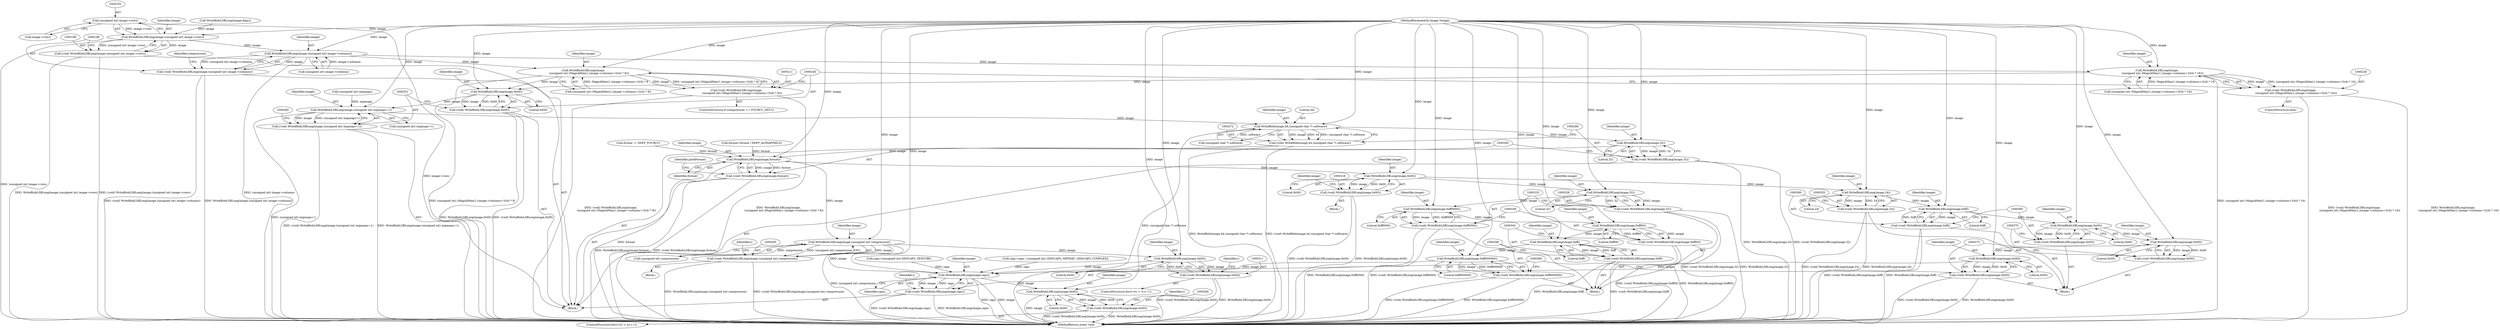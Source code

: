 digraph "0_ImageMagick_d7325bac173492b358417a0ad49fabad44447d52_9@pointer" {
"1000192" [label="(Call,(unsigned int) image->rows)"];
"1000190" [label="(Call,WriteBlobLSBLong(image,(unsigned int) image->rows))"];
"1000188" [label="(Call,(void) WriteBlobLSBLong(image,(unsigned int) image->rows))"];
"1000199" [label="(Call,WriteBlobLSBLong(image,(unsigned int) image->columns))"];
"1000197" [label="(Call,(void) WriteBlobLSBLong(image,(unsigned int) image->columns))"];
"1000212" [label="(Call,WriteBlobLSBLong(image,\n             (unsigned int) (MagickMax(1,(image->columns+3)/4) * 8)))"];
"1000210" [label="(Call,(void) WriteBlobLSBLong(image,\n             (unsigned int) (MagickMax(1,(image->columns+3)/4) * 8)))"];
"1000247" [label="(Call,WriteBlobLSBLong(image,0x00))"];
"1000245" [label="(Call,(void) WriteBlobLSBLong(image,0x00))"];
"1000252" [label="(Call,WriteBlobLSBLong(image,(unsigned int) mipmaps+1))"];
"1000250" [label="(Call,(void) WriteBlobLSBLong(image,(unsigned int) mipmaps+1))"];
"1000273" [label="(Call,WriteBlob(image,44,(unsigned char *) software))"];
"1000271" [label="(Call,(void) WriteBlob(image,44,(unsigned char *) software))"];
"1000281" [label="(Call,WriteBlobLSBLong(image,32))"];
"1000279" [label="(Call,(void) WriteBlobLSBLong(image,32))"];
"1000286" [label="(Call,WriteBlobLSBLong(image,format))"];
"1000284" [label="(Call,(void) WriteBlobLSBLong(image,format))"];
"1000296" [label="(Call,WriteBlobLSBLong(image,(unsigned int) compression))"];
"1000294" [label="(Call,(void) WriteBlobLSBLong(image,(unsigned int) compression))"];
"1000312" [label="(Call,WriteBlobLSBLong(image,0x00))"];
"1000310" [label="(Call,(void) WriteBlobLSBLong(image,0x00))"];
"1000381" [label="(Call,WriteBlobLSBLong(image,caps))"];
"1000379" [label="(Call,(void) WriteBlobLSBLong(image,caps))"];
"1000395" [label="(Call,WriteBlobLSBLong(image,0x00))"];
"1000393" [label="(Call,(void) WriteBlobLSBLong(image,0x00))"];
"1000319" [label="(Call,WriteBlobLSBLong(image,0x00))"];
"1000317" [label="(Call,(void) WriteBlobLSBLong(image,0x00))"];
"1000329" [label="(Call,WriteBlobLSBLong(image,32))"];
"1000327" [label="(Call,(void) WriteBlobLSBLong(image,32))"];
"1000334" [label="(Call,WriteBlobLSBLong(image,0xff0000))"];
"1000332" [label="(Call,(void) WriteBlobLSBLong(image,0xff0000))"];
"1000339" [label="(Call,WriteBlobLSBLong(image,0xff00))"];
"1000337" [label="(Call,(void) WriteBlobLSBLong(image,0xff00))"];
"1000344" [label="(Call,WriteBlobLSBLong(image,0xff))"];
"1000342" [label="(Call,(void) WriteBlobLSBLong(image,0xff))"];
"1000349" [label="(Call,WriteBlobLSBLong(image,0xff000000))"];
"1000347" [label="(Call,(void) WriteBlobLSBLong(image,0xff000000))"];
"1000356" [label="(Call,WriteBlobLSBLong(image,24))"];
"1000354" [label="(Call,(void) WriteBlobLSBLong(image,24))"];
"1000361" [label="(Call,WriteBlobLSBLong(image,0xff))"];
"1000359" [label="(Call,(void) WriteBlobLSBLong(image,0xff))"];
"1000366" [label="(Call,WriteBlobLSBLong(image,0x00))"];
"1000364" [label="(Call,(void) WriteBlobLSBLong(image,0x00))"];
"1000371" [label="(Call,WriteBlobLSBLong(image,0x00))"];
"1000369" [label="(Call,(void) WriteBlobLSBLong(image,0x00))"];
"1000376" [label="(Call,WriteBlobLSBLong(image,0x00))"];
"1000374" [label="(Call,(void) WriteBlobLSBLong(image,0x00))"];
"1000230" [label="(Call,WriteBlobLSBLong(image,\n             (unsigned int) (MagickMax(1,(image->columns+3)/4) * 16)))"];
"1000228" [label="(Call,(void) WriteBlobLSBLong(image,\n             (unsigned int) (MagickMax(1,(image->columns+3)/4) * 16)))"];
"1000393" [label="(Call,(void) WriteBlobLSBLong(image,0x00))"];
"1000335" [label="(Identifier,image)"];
"1000191" [label="(Identifier,image)"];
"1000296" [label="(Call,WriteBlobLSBLong(image,(unsigned int) compression))"];
"1000398" [label="(MethodReturn,static void)"];
"1000284" [label="(Call,(void) WriteBlobLSBLong(image,format))"];
"1000397" [label="(Literal,0x00)"];
"1000297" [label="(Identifier,image)"];
"1000194" [label="(Call,image->rows)"];
"1000255" [label="(Call,(unsigned int) mipmaps)"];
"1000316" [label="(Block,)"];
"1000337" [label="(Call,(void) WriteBlobLSBLong(image,0xff00))"];
"1000384" [label="(ControlStructure,for(i=0;i < 4;i++))"];
"1000228" [label="(Call,(void) WriteBlobLSBLong(image,\n             (unsigned int) (MagickMax(1,(image->columns+3)/4) * 16)))"];
"1000362" [label="(Identifier,image)"];
"1000347" [label="(Call,(void) WriteBlobLSBLong(image,0xff000000))"];
"1000248" [label="(Identifier,image)"];
"1000373" [label="(Literal,0x00)"];
"1000190" [label="(Call,WriteBlobLSBLong(image,(unsigned int) image->rows))"];
"1000350" [label="(Identifier,image)"];
"1000319" [label="(Call,WriteBlobLSBLong(image,0x00))"];
"1000126" [label="(Call,caps=(unsigned int) DDSCAPS_TEXTURE)"];
"1000340" [label="(Identifier,image)"];
"1000378" [label="(Literal,0x00)"];
"1000206" [label="(ControlStructure,if (compression == FOURCC_DXT1))"];
"1000313" [label="(Identifier,image)"];
"1000369" [label="(Call,(void) WriteBlobLSBLong(image,0x00))"];
"1000213" [label="(Identifier,image)"];
"1000358" [label="(Literal,24)"];
"1000227" [label="(ControlStructure,else)"];
"1000381" [label="(Call,WriteBlobLSBLong(image,caps))"];
"1000165" [label="(Call,format=format | DDPF_ALPHAPIXELS)"];
"1000159" [label="(Call,format != DDPF_FOURCC)"];
"1000356" [label="(Call,WriteBlobLSBLong(image,24))"];
"1000291" [label="(Identifier,pixelFormat)"];
"1000354" [label="(Call,(void) WriteBlobLSBLong(image,24))"];
"1000367" [label="(Identifier,image)"];
"1000376" [label="(Call,WriteBlobLSBLong(image,0x00))"];
"1000336" [label="(Literal,0xff0000)"];
"1000314" [label="(Literal,0x00)"];
"1000293" [label="(Block,)"];
"1000334" [label="(Call,WriteBlobLSBLong(image,0xff0000))"];
"1000346" [label="(Literal,0xff)"];
"1000382" [label="(Identifier,image)"];
"1000395" [label="(Call,WriteBlobLSBLong(image,0x00))"];
"1000188" [label="(Call,(void) WriteBlobLSBLong(image,(unsigned int) image->rows))"];
"1000345" [label="(Identifier,image)"];
"1000199" [label="(Call,WriteBlobLSBLong(image,(unsigned int) image->columns))"];
"1000192" [label="(Call,(unsigned int) image->rows)"];
"1000396" [label="(Identifier,image)"];
"1000185" [label="(Call,WriteBlobLSBLong(image,flags))"];
"1000320" [label="(Identifier,image)"];
"1000283" [label="(Literal,32)"];
"1000332" [label="(Call,(void) WriteBlobLSBLong(image,0xff0000))"];
"1000208" [label="(Identifier,compression)"];
"1000329" [label="(Call,WriteBlobLSBLong(image,32))"];
"1000331" [label="(Literal,32)"];
"1000230" [label="(Call,WriteBlobLSBLong(image,\n             (unsigned int) (MagickMax(1,(image->columns+3)/4) * 16)))"];
"1000247" [label="(Call,WriteBlobLSBLong(image,0x00))"];
"1000249" [label="(Literal,0x00)"];
"1000392" [label="(Identifier,i)"];
"1000327" [label="(Call,(void) WriteBlobLSBLong(image,32))"];
"1000364" [label="(Call,(void) WriteBlobLSBLong(image,0x00))"];
"1000212" [label="(Call,WriteBlobLSBLong(image,\n             (unsigned int) (MagickMax(1,(image->columns+3)/4) * 8)))"];
"1000253" [label="(Identifier,image)"];
"1000342" [label="(Call,(void) WriteBlobLSBLong(image,0xff))"];
"1000361" [label="(Call,WriteBlobLSBLong(image,0xff))"];
"1000303" [label="(Identifier,i)"];
"1000339" [label="(Call,WriteBlobLSBLong(image,0xff00))"];
"1000351" [label="(Literal,0xff000000)"];
"1000279" [label="(Call,(void) WriteBlobLSBLong(image,32))"];
"1000250" [label="(Call,(void) WriteBlobLSBLong(image,(unsigned int) mipmaps+1))"];
"1000310" [label="(Call,(void) WriteBlobLSBLong(image,0x00))"];
"1000214" [label="(Call,(unsigned int) (MagickMax(1,(image->columns+3)/4) * 8))"];
"1000312" [label="(Call,WriteBlobLSBLong(image,0x00))"];
"1000383" [label="(Identifier,caps)"];
"1000330" [label="(Identifier,image)"];
"1000281" [label="(Call,WriteBlobLSBLong(image,32))"];
"1000148" [label="(Call,caps=caps | (unsigned int) (DDSCAPS_MIPMAP | DDSCAPS_COMPLEX))"];
"1000309" [label="(Identifier,i)"];
"1000231" [label="(Identifier,image)"];
"1000288" [label="(Identifier,format)"];
"1000374" [label="(Call,(void) WriteBlobLSBLong(image,0x00))"];
"1000368" [label="(Literal,0x00)"];
"1000301" [label="(ControlStructure,for(i=0;i < 5;i++))"];
"1000341" [label="(Literal,0xff00)"];
"1000321" [label="(Literal,0x00)"];
"1000282" [label="(Identifier,image)"];
"1000294" [label="(Call,(void) WriteBlobLSBLong(image,(unsigned int) compression))"];
"1000349" [label="(Call,WriteBlobLSBLong(image,0xff000000))"];
"1000274" [label="(Identifier,image)"];
"1000107" [label="(Block,)"];
"1000232" [label="(Call,(unsigned int) (MagickMax(1,(image->columns+3)/4) * 16))"];
"1000197" [label="(Call,(void) WriteBlobLSBLong(image,(unsigned int) image->columns))"];
"1000359" [label="(Call,(void) WriteBlobLSBLong(image,0xff))"];
"1000210" [label="(Call,(void) WriteBlobLSBLong(image,\n             (unsigned int) (MagickMax(1,(image->columns+3)/4) * 8)))"];
"1000275" [label="(Literal,44)"];
"1000273" [label="(Call,WriteBlob(image,44,(unsigned char *) software))"];
"1000254" [label="(Call,(unsigned int) mipmaps+1)"];
"1000286" [label="(Call,WriteBlobLSBLong(image,format))"];
"1000357" [label="(Identifier,image)"];
"1000366" [label="(Call,WriteBlobLSBLong(image,0x00))"];
"1000201" [label="(Call,(unsigned int) image->columns)"];
"1000245" [label="(Call,(void) WriteBlobLSBLong(image,0x00))"];
"1000372" [label="(Identifier,image)"];
"1000271" [label="(Call,(void) WriteBlob(image,44,(unsigned char *) software))"];
"1000353" [label="(Block,)"];
"1000287" [label="(Identifier,image)"];
"1000298" [label="(Call,(unsigned int) compression)"];
"1000200" [label="(Identifier,image)"];
"1000317" [label="(Call,(void) WriteBlobLSBLong(image,0x00))"];
"1000371" [label="(Call,WriteBlobLSBLong(image,0x00))"];
"1000363" [label="(Literal,0xff)"];
"1000103" [label="(MethodParameterIn,Image *image)"];
"1000344" [label="(Call,WriteBlobLSBLong(image,0xff))"];
"1000377" [label="(Identifier,image)"];
"1000252" [label="(Call,WriteBlobLSBLong(image,(unsigned int) mipmaps+1))"];
"1000386" [label="(Identifier,i)"];
"1000324" [label="(Identifier,image)"];
"1000276" [label="(Call,(unsigned char *) software)"];
"1000379" [label="(Call,(void) WriteBlobLSBLong(image,caps))"];
"1000326" [label="(Block,)"];
"1000192" -> "1000190"  [label="AST: "];
"1000192" -> "1000194"  [label="CFG: "];
"1000193" -> "1000192"  [label="AST: "];
"1000194" -> "1000192"  [label="AST: "];
"1000190" -> "1000192"  [label="CFG: "];
"1000192" -> "1000398"  [label="DDG: image->rows"];
"1000192" -> "1000190"  [label="DDG: image->rows"];
"1000190" -> "1000188"  [label="AST: "];
"1000191" -> "1000190"  [label="AST: "];
"1000188" -> "1000190"  [label="CFG: "];
"1000190" -> "1000398"  [label="DDG: (unsigned int) image->rows"];
"1000190" -> "1000188"  [label="DDG: image"];
"1000190" -> "1000188"  [label="DDG: (unsigned int) image->rows"];
"1000185" -> "1000190"  [label="DDG: image"];
"1000103" -> "1000190"  [label="DDG: image"];
"1000190" -> "1000199"  [label="DDG: image"];
"1000188" -> "1000107"  [label="AST: "];
"1000189" -> "1000188"  [label="AST: "];
"1000198" -> "1000188"  [label="CFG: "];
"1000188" -> "1000398"  [label="DDG: (void) WriteBlobLSBLong(image,(unsigned int) image->rows)"];
"1000188" -> "1000398"  [label="DDG: WriteBlobLSBLong(image,(unsigned int) image->rows)"];
"1000199" -> "1000197"  [label="AST: "];
"1000199" -> "1000201"  [label="CFG: "];
"1000200" -> "1000199"  [label="AST: "];
"1000201" -> "1000199"  [label="AST: "];
"1000197" -> "1000199"  [label="CFG: "];
"1000199" -> "1000398"  [label="DDG: (unsigned int) image->columns"];
"1000199" -> "1000197"  [label="DDG: image"];
"1000199" -> "1000197"  [label="DDG: (unsigned int) image->columns"];
"1000103" -> "1000199"  [label="DDG: image"];
"1000201" -> "1000199"  [label="DDG: image->columns"];
"1000199" -> "1000212"  [label="DDG: image"];
"1000199" -> "1000230"  [label="DDG: image"];
"1000197" -> "1000107"  [label="AST: "];
"1000198" -> "1000197"  [label="AST: "];
"1000208" -> "1000197"  [label="CFG: "];
"1000197" -> "1000398"  [label="DDG: (void) WriteBlobLSBLong(image,(unsigned int) image->columns)"];
"1000197" -> "1000398"  [label="DDG: WriteBlobLSBLong(image,(unsigned int) image->columns)"];
"1000212" -> "1000210"  [label="AST: "];
"1000212" -> "1000214"  [label="CFG: "];
"1000213" -> "1000212"  [label="AST: "];
"1000214" -> "1000212"  [label="AST: "];
"1000210" -> "1000212"  [label="CFG: "];
"1000212" -> "1000398"  [label="DDG: (unsigned int) (MagickMax(1,(image->columns+3)/4) * 8)"];
"1000212" -> "1000210"  [label="DDG: image"];
"1000212" -> "1000210"  [label="DDG: (unsigned int) (MagickMax(1,(image->columns+3)/4) * 8)"];
"1000103" -> "1000212"  [label="DDG: image"];
"1000214" -> "1000212"  [label="DDG: MagickMax(1,(image->columns+3)/4) * 8"];
"1000212" -> "1000247"  [label="DDG: image"];
"1000210" -> "1000206"  [label="AST: "];
"1000211" -> "1000210"  [label="AST: "];
"1000246" -> "1000210"  [label="CFG: "];
"1000210" -> "1000398"  [label="DDG: (void) WriteBlobLSBLong(image,\n             (unsigned int) (MagickMax(1,(image->columns+3)/4) * 8))"];
"1000210" -> "1000398"  [label="DDG: WriteBlobLSBLong(image,\n             (unsigned int) (MagickMax(1,(image->columns+3)/4) * 8))"];
"1000247" -> "1000245"  [label="AST: "];
"1000247" -> "1000249"  [label="CFG: "];
"1000248" -> "1000247"  [label="AST: "];
"1000249" -> "1000247"  [label="AST: "];
"1000245" -> "1000247"  [label="CFG: "];
"1000247" -> "1000245"  [label="DDG: image"];
"1000247" -> "1000245"  [label="DDG: 0x00"];
"1000230" -> "1000247"  [label="DDG: image"];
"1000103" -> "1000247"  [label="DDG: image"];
"1000247" -> "1000252"  [label="DDG: image"];
"1000245" -> "1000107"  [label="AST: "];
"1000246" -> "1000245"  [label="AST: "];
"1000251" -> "1000245"  [label="CFG: "];
"1000245" -> "1000398"  [label="DDG: (void) WriteBlobLSBLong(image,0x00)"];
"1000245" -> "1000398"  [label="DDG: WriteBlobLSBLong(image,0x00)"];
"1000252" -> "1000250"  [label="AST: "];
"1000252" -> "1000254"  [label="CFG: "];
"1000253" -> "1000252"  [label="AST: "];
"1000254" -> "1000252"  [label="AST: "];
"1000250" -> "1000252"  [label="CFG: "];
"1000252" -> "1000398"  [label="DDG: (unsigned int) mipmaps+1"];
"1000252" -> "1000250"  [label="DDG: image"];
"1000252" -> "1000250"  [label="DDG: (unsigned int) mipmaps+1"];
"1000103" -> "1000252"  [label="DDG: image"];
"1000255" -> "1000252"  [label="DDG: mipmaps"];
"1000252" -> "1000273"  [label="DDG: image"];
"1000250" -> "1000107"  [label="AST: "];
"1000251" -> "1000250"  [label="AST: "];
"1000260" -> "1000250"  [label="CFG: "];
"1000250" -> "1000398"  [label="DDG: WriteBlobLSBLong(image,(unsigned int) mipmaps+1)"];
"1000250" -> "1000398"  [label="DDG: (void) WriteBlobLSBLong(image,(unsigned int) mipmaps+1)"];
"1000273" -> "1000271"  [label="AST: "];
"1000273" -> "1000276"  [label="CFG: "];
"1000274" -> "1000273"  [label="AST: "];
"1000275" -> "1000273"  [label="AST: "];
"1000276" -> "1000273"  [label="AST: "];
"1000271" -> "1000273"  [label="CFG: "];
"1000273" -> "1000398"  [label="DDG: (unsigned char *) software"];
"1000273" -> "1000271"  [label="DDG: image"];
"1000273" -> "1000271"  [label="DDG: 44"];
"1000273" -> "1000271"  [label="DDG: (unsigned char *) software"];
"1000103" -> "1000273"  [label="DDG: image"];
"1000276" -> "1000273"  [label="DDG: software"];
"1000273" -> "1000281"  [label="DDG: image"];
"1000271" -> "1000107"  [label="AST: "];
"1000272" -> "1000271"  [label="AST: "];
"1000280" -> "1000271"  [label="CFG: "];
"1000271" -> "1000398"  [label="DDG: WriteBlob(image,44,(unsigned char *) software)"];
"1000271" -> "1000398"  [label="DDG: (void) WriteBlob(image,44,(unsigned char *) software)"];
"1000281" -> "1000279"  [label="AST: "];
"1000281" -> "1000283"  [label="CFG: "];
"1000282" -> "1000281"  [label="AST: "];
"1000283" -> "1000281"  [label="AST: "];
"1000279" -> "1000281"  [label="CFG: "];
"1000281" -> "1000279"  [label="DDG: image"];
"1000281" -> "1000279"  [label="DDG: 32"];
"1000103" -> "1000281"  [label="DDG: image"];
"1000281" -> "1000286"  [label="DDG: image"];
"1000279" -> "1000107"  [label="AST: "];
"1000280" -> "1000279"  [label="AST: "];
"1000285" -> "1000279"  [label="CFG: "];
"1000279" -> "1000398"  [label="DDG: WriteBlobLSBLong(image,32)"];
"1000279" -> "1000398"  [label="DDG: (void) WriteBlobLSBLong(image,32)"];
"1000286" -> "1000284"  [label="AST: "];
"1000286" -> "1000288"  [label="CFG: "];
"1000287" -> "1000286"  [label="AST: "];
"1000288" -> "1000286"  [label="AST: "];
"1000284" -> "1000286"  [label="CFG: "];
"1000286" -> "1000398"  [label="DDG: format"];
"1000286" -> "1000284"  [label="DDG: image"];
"1000286" -> "1000284"  [label="DDG: format"];
"1000103" -> "1000286"  [label="DDG: image"];
"1000159" -> "1000286"  [label="DDG: format"];
"1000165" -> "1000286"  [label="DDG: format"];
"1000286" -> "1000296"  [label="DDG: image"];
"1000286" -> "1000319"  [label="DDG: image"];
"1000284" -> "1000107"  [label="AST: "];
"1000285" -> "1000284"  [label="AST: "];
"1000291" -> "1000284"  [label="CFG: "];
"1000284" -> "1000398"  [label="DDG: WriteBlobLSBLong(image,format)"];
"1000284" -> "1000398"  [label="DDG: (void) WriteBlobLSBLong(image,format)"];
"1000296" -> "1000294"  [label="AST: "];
"1000296" -> "1000298"  [label="CFG: "];
"1000297" -> "1000296"  [label="AST: "];
"1000298" -> "1000296"  [label="AST: "];
"1000294" -> "1000296"  [label="CFG: "];
"1000296" -> "1000398"  [label="DDG: (unsigned int) compression"];
"1000296" -> "1000294"  [label="DDG: image"];
"1000296" -> "1000294"  [label="DDG: (unsigned int) compression"];
"1000103" -> "1000296"  [label="DDG: image"];
"1000298" -> "1000296"  [label="DDG: compression"];
"1000296" -> "1000312"  [label="DDG: image"];
"1000296" -> "1000381"  [label="DDG: image"];
"1000294" -> "1000293"  [label="AST: "];
"1000295" -> "1000294"  [label="AST: "];
"1000303" -> "1000294"  [label="CFG: "];
"1000294" -> "1000398"  [label="DDG: (void) WriteBlobLSBLong(image,(unsigned int) compression)"];
"1000294" -> "1000398"  [label="DDG: WriteBlobLSBLong(image,(unsigned int) compression)"];
"1000312" -> "1000310"  [label="AST: "];
"1000312" -> "1000314"  [label="CFG: "];
"1000313" -> "1000312"  [label="AST: "];
"1000314" -> "1000312"  [label="AST: "];
"1000310" -> "1000312"  [label="CFG: "];
"1000312" -> "1000310"  [label="DDG: image"];
"1000312" -> "1000310"  [label="DDG: 0x00"];
"1000103" -> "1000312"  [label="DDG: image"];
"1000312" -> "1000381"  [label="DDG: image"];
"1000310" -> "1000301"  [label="AST: "];
"1000311" -> "1000310"  [label="AST: "];
"1000309" -> "1000310"  [label="CFG: "];
"1000310" -> "1000398"  [label="DDG: (void) WriteBlobLSBLong(image,0x00)"];
"1000310" -> "1000398"  [label="DDG: WriteBlobLSBLong(image,0x00)"];
"1000381" -> "1000379"  [label="AST: "];
"1000381" -> "1000383"  [label="CFG: "];
"1000382" -> "1000381"  [label="AST: "];
"1000383" -> "1000381"  [label="AST: "];
"1000379" -> "1000381"  [label="CFG: "];
"1000381" -> "1000398"  [label="DDG: caps"];
"1000381" -> "1000398"  [label="DDG: image"];
"1000381" -> "1000379"  [label="DDG: image"];
"1000381" -> "1000379"  [label="DDG: caps"];
"1000376" -> "1000381"  [label="DDG: image"];
"1000349" -> "1000381"  [label="DDG: image"];
"1000103" -> "1000381"  [label="DDG: image"];
"1000148" -> "1000381"  [label="DDG: caps"];
"1000126" -> "1000381"  [label="DDG: caps"];
"1000381" -> "1000395"  [label="DDG: image"];
"1000379" -> "1000107"  [label="AST: "];
"1000380" -> "1000379"  [label="AST: "];
"1000386" -> "1000379"  [label="CFG: "];
"1000379" -> "1000398"  [label="DDG: (void) WriteBlobLSBLong(image,caps)"];
"1000379" -> "1000398"  [label="DDG: WriteBlobLSBLong(image,caps)"];
"1000395" -> "1000393"  [label="AST: "];
"1000395" -> "1000397"  [label="CFG: "];
"1000396" -> "1000395"  [label="AST: "];
"1000397" -> "1000395"  [label="AST: "];
"1000393" -> "1000395"  [label="CFG: "];
"1000395" -> "1000398"  [label="DDG: image"];
"1000395" -> "1000393"  [label="DDG: image"];
"1000395" -> "1000393"  [label="DDG: 0x00"];
"1000103" -> "1000395"  [label="DDG: image"];
"1000393" -> "1000384"  [label="AST: "];
"1000394" -> "1000393"  [label="AST: "];
"1000392" -> "1000393"  [label="CFG: "];
"1000393" -> "1000398"  [label="DDG: (void) WriteBlobLSBLong(image,0x00)"];
"1000393" -> "1000398"  [label="DDG: WriteBlobLSBLong(image,0x00)"];
"1000319" -> "1000317"  [label="AST: "];
"1000319" -> "1000321"  [label="CFG: "];
"1000320" -> "1000319"  [label="AST: "];
"1000321" -> "1000319"  [label="AST: "];
"1000317" -> "1000319"  [label="CFG: "];
"1000319" -> "1000317"  [label="DDG: image"];
"1000319" -> "1000317"  [label="DDG: 0x00"];
"1000103" -> "1000319"  [label="DDG: image"];
"1000319" -> "1000329"  [label="DDG: image"];
"1000319" -> "1000356"  [label="DDG: image"];
"1000317" -> "1000316"  [label="AST: "];
"1000318" -> "1000317"  [label="AST: "];
"1000324" -> "1000317"  [label="CFG: "];
"1000317" -> "1000398"  [label="DDG: WriteBlobLSBLong(image,0x00)"];
"1000317" -> "1000398"  [label="DDG: (void) WriteBlobLSBLong(image,0x00)"];
"1000329" -> "1000327"  [label="AST: "];
"1000329" -> "1000331"  [label="CFG: "];
"1000330" -> "1000329"  [label="AST: "];
"1000331" -> "1000329"  [label="AST: "];
"1000327" -> "1000329"  [label="CFG: "];
"1000329" -> "1000327"  [label="DDG: image"];
"1000329" -> "1000327"  [label="DDG: 32"];
"1000103" -> "1000329"  [label="DDG: image"];
"1000329" -> "1000334"  [label="DDG: image"];
"1000327" -> "1000326"  [label="AST: "];
"1000328" -> "1000327"  [label="AST: "];
"1000333" -> "1000327"  [label="CFG: "];
"1000327" -> "1000398"  [label="DDG: WriteBlobLSBLong(image,32)"];
"1000327" -> "1000398"  [label="DDG: (void) WriteBlobLSBLong(image,32)"];
"1000334" -> "1000332"  [label="AST: "];
"1000334" -> "1000336"  [label="CFG: "];
"1000335" -> "1000334"  [label="AST: "];
"1000336" -> "1000334"  [label="AST: "];
"1000332" -> "1000334"  [label="CFG: "];
"1000334" -> "1000332"  [label="DDG: image"];
"1000334" -> "1000332"  [label="DDG: 0xff0000"];
"1000103" -> "1000334"  [label="DDG: image"];
"1000334" -> "1000339"  [label="DDG: image"];
"1000332" -> "1000326"  [label="AST: "];
"1000333" -> "1000332"  [label="AST: "];
"1000338" -> "1000332"  [label="CFG: "];
"1000332" -> "1000398"  [label="DDG: WriteBlobLSBLong(image,0xff0000)"];
"1000332" -> "1000398"  [label="DDG: (void) WriteBlobLSBLong(image,0xff0000)"];
"1000339" -> "1000337"  [label="AST: "];
"1000339" -> "1000341"  [label="CFG: "];
"1000340" -> "1000339"  [label="AST: "];
"1000341" -> "1000339"  [label="AST: "];
"1000337" -> "1000339"  [label="CFG: "];
"1000339" -> "1000337"  [label="DDG: image"];
"1000339" -> "1000337"  [label="DDG: 0xff00"];
"1000103" -> "1000339"  [label="DDG: image"];
"1000339" -> "1000344"  [label="DDG: image"];
"1000337" -> "1000326"  [label="AST: "];
"1000338" -> "1000337"  [label="AST: "];
"1000343" -> "1000337"  [label="CFG: "];
"1000337" -> "1000398"  [label="DDG: WriteBlobLSBLong(image,0xff00)"];
"1000337" -> "1000398"  [label="DDG: (void) WriteBlobLSBLong(image,0xff00)"];
"1000344" -> "1000342"  [label="AST: "];
"1000344" -> "1000346"  [label="CFG: "];
"1000345" -> "1000344"  [label="AST: "];
"1000346" -> "1000344"  [label="AST: "];
"1000342" -> "1000344"  [label="CFG: "];
"1000344" -> "1000342"  [label="DDG: image"];
"1000344" -> "1000342"  [label="DDG: 0xff"];
"1000103" -> "1000344"  [label="DDG: image"];
"1000344" -> "1000349"  [label="DDG: image"];
"1000342" -> "1000326"  [label="AST: "];
"1000343" -> "1000342"  [label="AST: "];
"1000348" -> "1000342"  [label="CFG: "];
"1000342" -> "1000398"  [label="DDG: WriteBlobLSBLong(image,0xff)"];
"1000342" -> "1000398"  [label="DDG: (void) WriteBlobLSBLong(image,0xff)"];
"1000349" -> "1000347"  [label="AST: "];
"1000349" -> "1000351"  [label="CFG: "];
"1000350" -> "1000349"  [label="AST: "];
"1000351" -> "1000349"  [label="AST: "];
"1000347" -> "1000349"  [label="CFG: "];
"1000349" -> "1000347"  [label="DDG: image"];
"1000349" -> "1000347"  [label="DDG: 0xff000000"];
"1000103" -> "1000349"  [label="DDG: image"];
"1000347" -> "1000326"  [label="AST: "];
"1000348" -> "1000347"  [label="AST: "];
"1000380" -> "1000347"  [label="CFG: "];
"1000347" -> "1000398"  [label="DDG: WriteBlobLSBLong(image,0xff000000)"];
"1000347" -> "1000398"  [label="DDG: (void) WriteBlobLSBLong(image,0xff000000)"];
"1000356" -> "1000354"  [label="AST: "];
"1000356" -> "1000358"  [label="CFG: "];
"1000357" -> "1000356"  [label="AST: "];
"1000358" -> "1000356"  [label="AST: "];
"1000354" -> "1000356"  [label="CFG: "];
"1000356" -> "1000354"  [label="DDG: image"];
"1000356" -> "1000354"  [label="DDG: 24"];
"1000103" -> "1000356"  [label="DDG: image"];
"1000356" -> "1000361"  [label="DDG: image"];
"1000354" -> "1000353"  [label="AST: "];
"1000355" -> "1000354"  [label="AST: "];
"1000360" -> "1000354"  [label="CFG: "];
"1000354" -> "1000398"  [label="DDG: WriteBlobLSBLong(image,24)"];
"1000354" -> "1000398"  [label="DDG: (void) WriteBlobLSBLong(image,24)"];
"1000361" -> "1000359"  [label="AST: "];
"1000361" -> "1000363"  [label="CFG: "];
"1000362" -> "1000361"  [label="AST: "];
"1000363" -> "1000361"  [label="AST: "];
"1000359" -> "1000361"  [label="CFG: "];
"1000361" -> "1000359"  [label="DDG: image"];
"1000361" -> "1000359"  [label="DDG: 0xff"];
"1000103" -> "1000361"  [label="DDG: image"];
"1000361" -> "1000366"  [label="DDG: image"];
"1000359" -> "1000353"  [label="AST: "];
"1000360" -> "1000359"  [label="AST: "];
"1000365" -> "1000359"  [label="CFG: "];
"1000359" -> "1000398"  [label="DDG: WriteBlobLSBLong(image,0xff)"];
"1000359" -> "1000398"  [label="DDG: (void) WriteBlobLSBLong(image,0xff)"];
"1000366" -> "1000364"  [label="AST: "];
"1000366" -> "1000368"  [label="CFG: "];
"1000367" -> "1000366"  [label="AST: "];
"1000368" -> "1000366"  [label="AST: "];
"1000364" -> "1000366"  [label="CFG: "];
"1000366" -> "1000364"  [label="DDG: image"];
"1000366" -> "1000364"  [label="DDG: 0x00"];
"1000103" -> "1000366"  [label="DDG: image"];
"1000366" -> "1000371"  [label="DDG: image"];
"1000364" -> "1000353"  [label="AST: "];
"1000365" -> "1000364"  [label="AST: "];
"1000370" -> "1000364"  [label="CFG: "];
"1000371" -> "1000369"  [label="AST: "];
"1000371" -> "1000373"  [label="CFG: "];
"1000372" -> "1000371"  [label="AST: "];
"1000373" -> "1000371"  [label="AST: "];
"1000369" -> "1000371"  [label="CFG: "];
"1000371" -> "1000369"  [label="DDG: image"];
"1000371" -> "1000369"  [label="DDG: 0x00"];
"1000103" -> "1000371"  [label="DDG: image"];
"1000371" -> "1000376"  [label="DDG: image"];
"1000369" -> "1000353"  [label="AST: "];
"1000370" -> "1000369"  [label="AST: "];
"1000375" -> "1000369"  [label="CFG: "];
"1000376" -> "1000374"  [label="AST: "];
"1000376" -> "1000378"  [label="CFG: "];
"1000377" -> "1000376"  [label="AST: "];
"1000378" -> "1000376"  [label="AST: "];
"1000374" -> "1000376"  [label="CFG: "];
"1000376" -> "1000374"  [label="DDG: image"];
"1000376" -> "1000374"  [label="DDG: 0x00"];
"1000103" -> "1000376"  [label="DDG: image"];
"1000374" -> "1000353"  [label="AST: "];
"1000375" -> "1000374"  [label="AST: "];
"1000380" -> "1000374"  [label="CFG: "];
"1000374" -> "1000398"  [label="DDG: WriteBlobLSBLong(image,0x00)"];
"1000374" -> "1000398"  [label="DDG: (void) WriteBlobLSBLong(image,0x00)"];
"1000230" -> "1000228"  [label="AST: "];
"1000230" -> "1000232"  [label="CFG: "];
"1000231" -> "1000230"  [label="AST: "];
"1000232" -> "1000230"  [label="AST: "];
"1000228" -> "1000230"  [label="CFG: "];
"1000230" -> "1000398"  [label="DDG: (unsigned int) (MagickMax(1,(image->columns+3)/4) * 16)"];
"1000230" -> "1000228"  [label="DDG: image"];
"1000230" -> "1000228"  [label="DDG: (unsigned int) (MagickMax(1,(image->columns+3)/4) * 16)"];
"1000103" -> "1000230"  [label="DDG: image"];
"1000232" -> "1000230"  [label="DDG: MagickMax(1,(image->columns+3)/4) * 16"];
"1000228" -> "1000227"  [label="AST: "];
"1000229" -> "1000228"  [label="AST: "];
"1000246" -> "1000228"  [label="CFG: "];
"1000228" -> "1000398"  [label="DDG: (void) WriteBlobLSBLong(image,\n             (unsigned int) (MagickMax(1,(image->columns+3)/4) * 16))"];
"1000228" -> "1000398"  [label="DDG: WriteBlobLSBLong(image,\n             (unsigned int) (MagickMax(1,(image->columns+3)/4) * 16))"];
}
